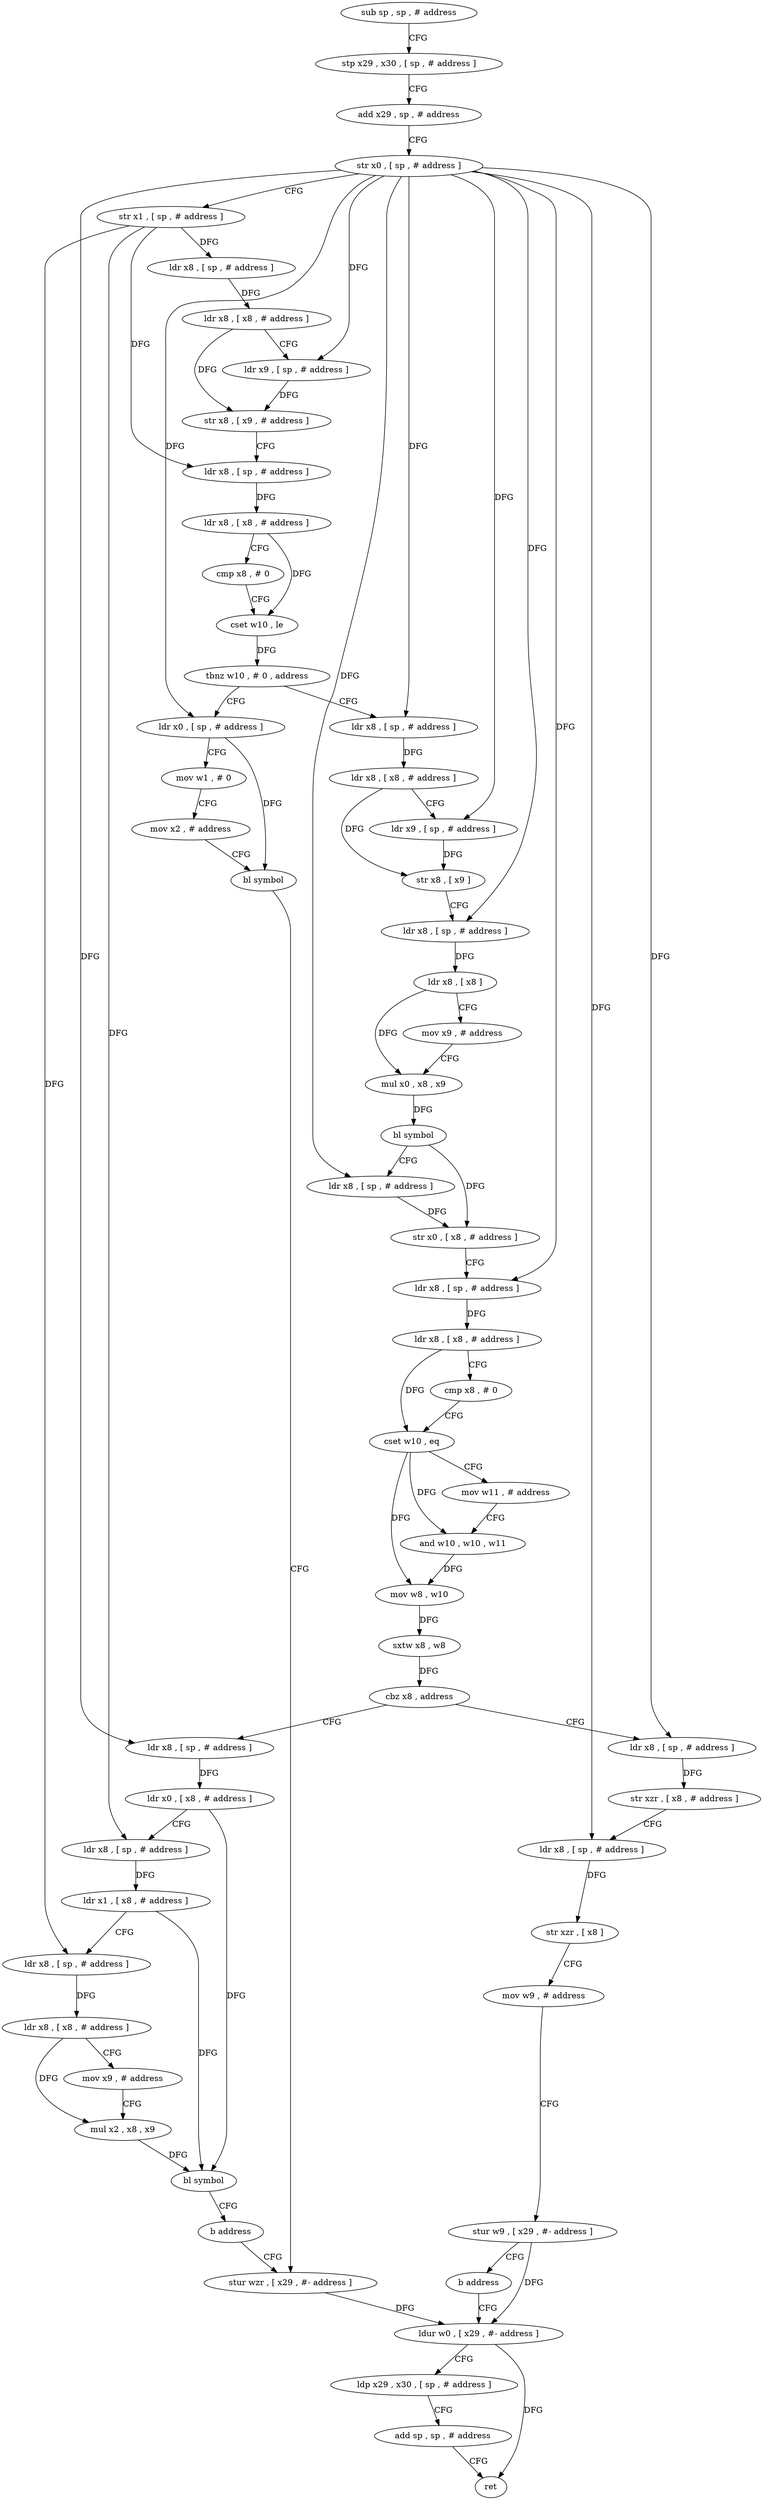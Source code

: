 digraph "func" {
"4281120" [label = "sub sp , sp , # address" ]
"4281124" [label = "stp x29 , x30 , [ sp , # address ]" ]
"4281128" [label = "add x29 , sp , # address" ]
"4281132" [label = "str x0 , [ sp , # address ]" ]
"4281136" [label = "str x1 , [ sp , # address ]" ]
"4281140" [label = "ldr x8 , [ sp , # address ]" ]
"4281144" [label = "ldr x8 , [ x8 , # address ]" ]
"4281148" [label = "ldr x9 , [ sp , # address ]" ]
"4281152" [label = "str x8 , [ x9 , # address ]" ]
"4281156" [label = "ldr x8 , [ sp , # address ]" ]
"4281160" [label = "ldr x8 , [ x8 , # address ]" ]
"4281164" [label = "cmp x8 , # 0" ]
"4281168" [label = "cset w10 , le" ]
"4281172" [label = "tbnz w10 , # 0 , address" ]
"4281324" [label = "ldr x0 , [ sp , # address ]" ]
"4281176" [label = "ldr x8 , [ sp , # address ]" ]
"4281328" [label = "mov w1 , # 0" ]
"4281332" [label = "mov x2 , # address" ]
"4281336" [label = "bl symbol" ]
"4281340" [label = "stur wzr , [ x29 , #- address ]" ]
"4281180" [label = "ldr x8 , [ x8 , # address ]" ]
"4281184" [label = "ldr x9 , [ sp , # address ]" ]
"4281188" [label = "str x8 , [ x9 ]" ]
"4281192" [label = "ldr x8 , [ sp , # address ]" ]
"4281196" [label = "ldr x8 , [ x8 ]" ]
"4281200" [label = "mov x9 , # address" ]
"4281204" [label = "mul x0 , x8 , x9" ]
"4281208" [label = "bl symbol" ]
"4281212" [label = "ldr x8 , [ sp , # address ]" ]
"4281216" [label = "str x0 , [ x8 , # address ]" ]
"4281220" [label = "ldr x8 , [ sp , # address ]" ]
"4281224" [label = "ldr x8 , [ x8 , # address ]" ]
"4281228" [label = "cmp x8 , # 0" ]
"4281232" [label = "cset w10 , eq" ]
"4281236" [label = "mov w11 , # address" ]
"4281240" [label = "and w10 , w10 , w11" ]
"4281244" [label = "mov w8 , w10" ]
"4281248" [label = "sxtw x8 , w8" ]
"4281252" [label = "cbz x8 , address" ]
"4281284" [label = "ldr x8 , [ sp , # address ]" ]
"4281256" [label = "ldr x8 , [ sp , # address ]" ]
"4281288" [label = "ldr x0 , [ x8 , # address ]" ]
"4281292" [label = "ldr x8 , [ sp , # address ]" ]
"4281296" [label = "ldr x1 , [ x8 , # address ]" ]
"4281300" [label = "ldr x8 , [ sp , # address ]" ]
"4281304" [label = "ldr x8 , [ x8 , # address ]" ]
"4281308" [label = "mov x9 , # address" ]
"4281312" [label = "mul x2 , x8 , x9" ]
"4281316" [label = "bl symbol" ]
"4281320" [label = "b address" ]
"4281260" [label = "str xzr , [ x8 , # address ]" ]
"4281264" [label = "ldr x8 , [ sp , # address ]" ]
"4281268" [label = "str xzr , [ x8 ]" ]
"4281272" [label = "mov w9 , # address" ]
"4281276" [label = "stur w9 , [ x29 , #- address ]" ]
"4281280" [label = "b address" ]
"4281344" [label = "ldur w0 , [ x29 , #- address ]" ]
"4281348" [label = "ldp x29 , x30 , [ sp , # address ]" ]
"4281352" [label = "add sp , sp , # address" ]
"4281356" [label = "ret" ]
"4281120" -> "4281124" [ label = "CFG" ]
"4281124" -> "4281128" [ label = "CFG" ]
"4281128" -> "4281132" [ label = "CFG" ]
"4281132" -> "4281136" [ label = "CFG" ]
"4281132" -> "4281148" [ label = "DFG" ]
"4281132" -> "4281324" [ label = "DFG" ]
"4281132" -> "4281176" [ label = "DFG" ]
"4281132" -> "4281184" [ label = "DFG" ]
"4281132" -> "4281192" [ label = "DFG" ]
"4281132" -> "4281212" [ label = "DFG" ]
"4281132" -> "4281220" [ label = "DFG" ]
"4281132" -> "4281284" [ label = "DFG" ]
"4281132" -> "4281256" [ label = "DFG" ]
"4281132" -> "4281264" [ label = "DFG" ]
"4281136" -> "4281140" [ label = "DFG" ]
"4281136" -> "4281156" [ label = "DFG" ]
"4281136" -> "4281292" [ label = "DFG" ]
"4281136" -> "4281300" [ label = "DFG" ]
"4281140" -> "4281144" [ label = "DFG" ]
"4281144" -> "4281148" [ label = "CFG" ]
"4281144" -> "4281152" [ label = "DFG" ]
"4281148" -> "4281152" [ label = "DFG" ]
"4281152" -> "4281156" [ label = "CFG" ]
"4281156" -> "4281160" [ label = "DFG" ]
"4281160" -> "4281164" [ label = "CFG" ]
"4281160" -> "4281168" [ label = "DFG" ]
"4281164" -> "4281168" [ label = "CFG" ]
"4281168" -> "4281172" [ label = "DFG" ]
"4281172" -> "4281324" [ label = "CFG" ]
"4281172" -> "4281176" [ label = "CFG" ]
"4281324" -> "4281328" [ label = "CFG" ]
"4281324" -> "4281336" [ label = "DFG" ]
"4281176" -> "4281180" [ label = "DFG" ]
"4281328" -> "4281332" [ label = "CFG" ]
"4281332" -> "4281336" [ label = "CFG" ]
"4281336" -> "4281340" [ label = "CFG" ]
"4281340" -> "4281344" [ label = "DFG" ]
"4281180" -> "4281184" [ label = "CFG" ]
"4281180" -> "4281188" [ label = "DFG" ]
"4281184" -> "4281188" [ label = "DFG" ]
"4281188" -> "4281192" [ label = "CFG" ]
"4281192" -> "4281196" [ label = "DFG" ]
"4281196" -> "4281200" [ label = "CFG" ]
"4281196" -> "4281204" [ label = "DFG" ]
"4281200" -> "4281204" [ label = "CFG" ]
"4281204" -> "4281208" [ label = "DFG" ]
"4281208" -> "4281212" [ label = "CFG" ]
"4281208" -> "4281216" [ label = "DFG" ]
"4281212" -> "4281216" [ label = "DFG" ]
"4281216" -> "4281220" [ label = "CFG" ]
"4281220" -> "4281224" [ label = "DFG" ]
"4281224" -> "4281228" [ label = "CFG" ]
"4281224" -> "4281232" [ label = "DFG" ]
"4281228" -> "4281232" [ label = "CFG" ]
"4281232" -> "4281236" [ label = "CFG" ]
"4281232" -> "4281240" [ label = "DFG" ]
"4281232" -> "4281244" [ label = "DFG" ]
"4281236" -> "4281240" [ label = "CFG" ]
"4281240" -> "4281244" [ label = "DFG" ]
"4281244" -> "4281248" [ label = "DFG" ]
"4281248" -> "4281252" [ label = "DFG" ]
"4281252" -> "4281284" [ label = "CFG" ]
"4281252" -> "4281256" [ label = "CFG" ]
"4281284" -> "4281288" [ label = "DFG" ]
"4281256" -> "4281260" [ label = "DFG" ]
"4281288" -> "4281292" [ label = "CFG" ]
"4281288" -> "4281316" [ label = "DFG" ]
"4281292" -> "4281296" [ label = "DFG" ]
"4281296" -> "4281300" [ label = "CFG" ]
"4281296" -> "4281316" [ label = "DFG" ]
"4281300" -> "4281304" [ label = "DFG" ]
"4281304" -> "4281308" [ label = "CFG" ]
"4281304" -> "4281312" [ label = "DFG" ]
"4281308" -> "4281312" [ label = "CFG" ]
"4281312" -> "4281316" [ label = "DFG" ]
"4281316" -> "4281320" [ label = "CFG" ]
"4281320" -> "4281340" [ label = "CFG" ]
"4281260" -> "4281264" [ label = "CFG" ]
"4281264" -> "4281268" [ label = "DFG" ]
"4281268" -> "4281272" [ label = "CFG" ]
"4281272" -> "4281276" [ label = "CFG" ]
"4281276" -> "4281280" [ label = "CFG" ]
"4281276" -> "4281344" [ label = "DFG" ]
"4281280" -> "4281344" [ label = "CFG" ]
"4281344" -> "4281348" [ label = "CFG" ]
"4281344" -> "4281356" [ label = "DFG" ]
"4281348" -> "4281352" [ label = "CFG" ]
"4281352" -> "4281356" [ label = "CFG" ]
}
